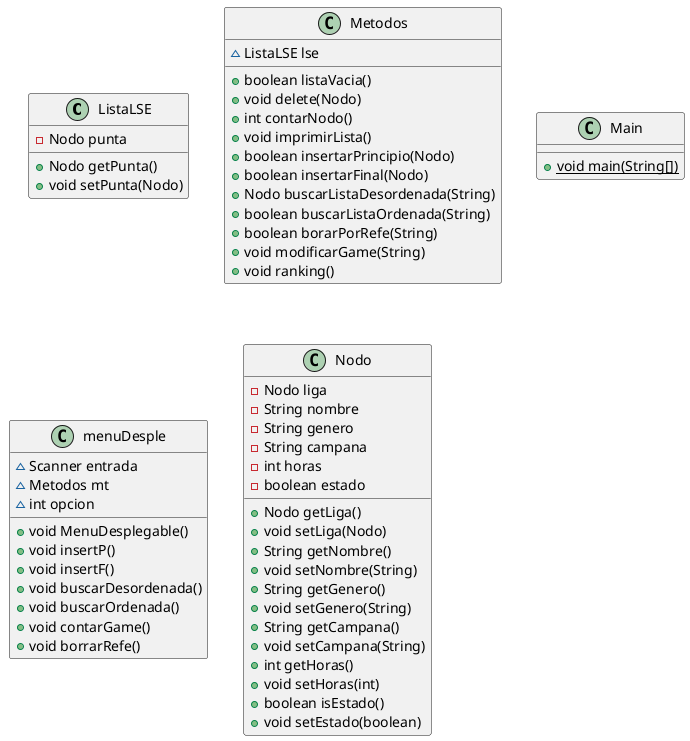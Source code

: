@startuml
class ListaLSE {
- Nodo punta
+ Nodo getPunta()
+ void setPunta(Nodo)
}
class Metodos {
~ ListaLSE lse
+ boolean listaVacia()
+ void delete(Nodo)
+ int contarNodo()
+ void imprimirLista()
+ boolean insertarPrincipio(Nodo)
+ boolean insertarFinal(Nodo)
+ Nodo buscarListaDesordenada(String)
+ boolean buscarListaOrdenada(String)
+ boolean borarPorRefe(String)
+ void modificarGame(String)
+ void ranking()
}
class Main {
+ {static} void main(String[])
}
class menuDesple {
~ Scanner entrada
~ Metodos mt
~ int opcion
+ void MenuDesplegable()
+ void insertP()
+ void insertF()
+ void buscarDesordenada()
+ void buscarOrdenada()
+ void contarGame()
+ void borrarRefe()
}
class Nodo {
- Nodo liga
- String nombre
- String genero
- String campana
- int horas
- boolean estado
+ Nodo getLiga()
+ void setLiga(Nodo)
+ String getNombre()
+ void setNombre(String)
+ String getGenero()
+ void setGenero(String)
+ String getCampana()
+ void setCampana(String)
+ int getHoras()
+ void setHoras(int)
+ boolean isEstado()
+ void setEstado(boolean)
}
@enduml